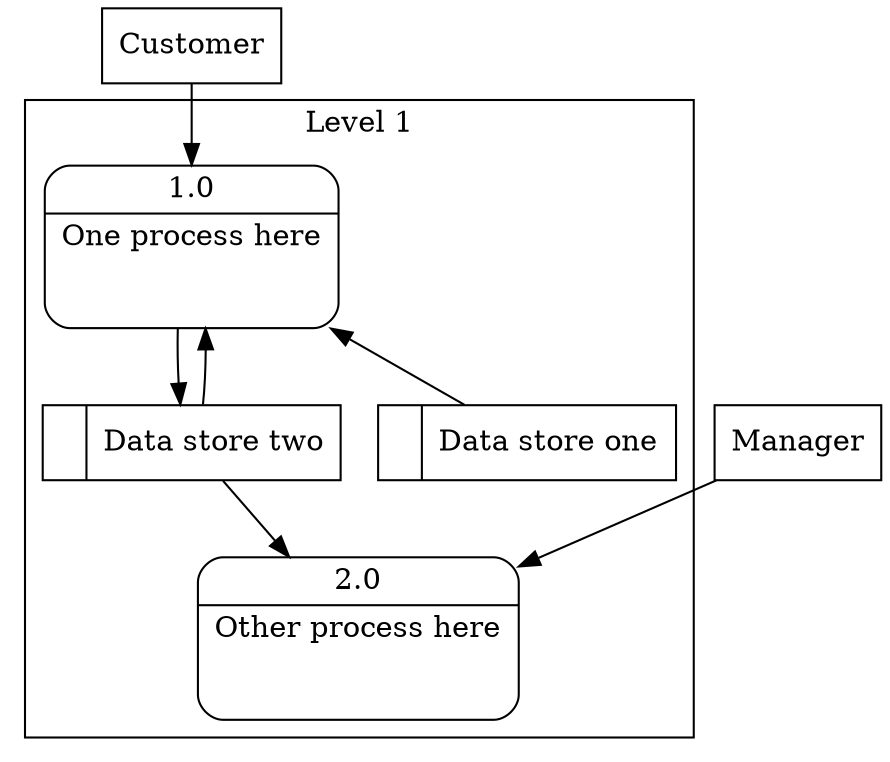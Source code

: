 digraph dfd2{
        node[shape=record]
        subgraph level0{
        enti1 [label="Customer" shape=box];
        enti2 [label="Manager" shape=box];
        }
        subgraph cluster_level1{
                        label ="Level 1";
                        proc1 [label="{<f0> 1.0|<f1> One process here\n\n\n}" shape=Mrecord];
                        proc2 [label="{<f0> 2.0|<f1> Other process here\n\n\n}" shape=Mrecord];
                        store1 [label="<f0>    |<f1> Data store one"];
                        store2 [label="<f0>   |<f1> Data store two"];
                        {rank=same; store1, store2}

        }
        enti1 -> proc1
        enti2 -> proc2
        store1 -> proc1
        store2 -> proc2
        proc1 -> store2
        store2 -> proc1 
}